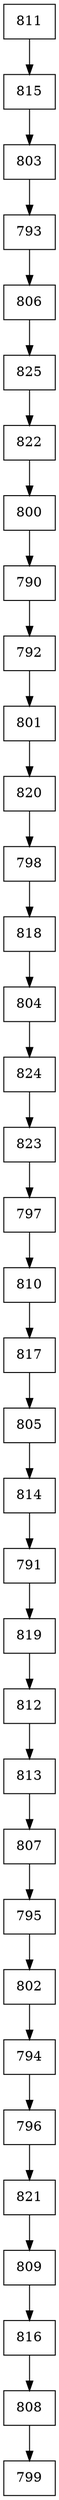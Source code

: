 digraph G {
  node [shape=record];
  node0 [label="{811}"];
  node0 -> node1;
  node1 [label="{815}"];
  node1 -> node2;
  node2 [label="{803}"];
  node2 -> node3;
  node3 [label="{793}"];
  node3 -> node4;
  node4 [label="{806}"];
  node4 -> node5;
  node5 [label="{825}"];
  node5 -> node6;
  node6 [label="{822}"];
  node6 -> node7;
  node7 [label="{800}"];
  node7 -> node8;
  node8 [label="{790}"];
  node8 -> node9;
  node9 [label="{792}"];
  node9 -> node10;
  node10 [label="{801}"];
  node10 -> node11;
  node11 [label="{820}"];
  node11 -> node12;
  node12 [label="{798}"];
  node12 -> node13;
  node13 [label="{818}"];
  node13 -> node14;
  node14 [label="{804}"];
  node14 -> node15;
  node15 [label="{824}"];
  node15 -> node16;
  node16 [label="{823}"];
  node16 -> node17;
  node17 [label="{797}"];
  node17 -> node18;
  node18 [label="{810}"];
  node18 -> node19;
  node19 [label="{817}"];
  node19 -> node20;
  node20 [label="{805}"];
  node20 -> node21;
  node21 [label="{814}"];
  node21 -> node22;
  node22 [label="{791}"];
  node22 -> node23;
  node23 [label="{819}"];
  node23 -> node24;
  node24 [label="{812}"];
  node24 -> node25;
  node25 [label="{813}"];
  node25 -> node26;
  node26 [label="{807}"];
  node26 -> node27;
  node27 [label="{795}"];
  node27 -> node28;
  node28 [label="{802}"];
  node28 -> node29;
  node29 [label="{794}"];
  node29 -> node30;
  node30 [label="{796}"];
  node30 -> node31;
  node31 [label="{821}"];
  node31 -> node32;
  node32 [label="{809}"];
  node32 -> node33;
  node33 [label="{816}"];
  node33 -> node34;
  node34 [label="{808}"];
  node34 -> node35;
  node35 [label="{799}"];
}
